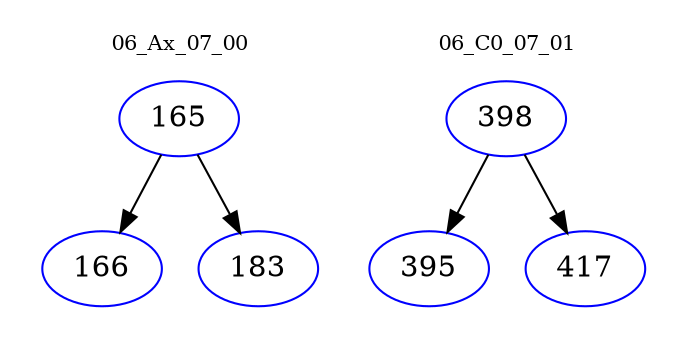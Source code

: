 digraph{
subgraph cluster_0 {
color = white
label = "06_Ax_07_00";
fontsize=10;
T0_165 [label="165", color="blue"]
T0_165 -> T0_166 [color="black"]
T0_166 [label="166", color="blue"]
T0_165 -> T0_183 [color="black"]
T0_183 [label="183", color="blue"]
}
subgraph cluster_1 {
color = white
label = "06_C0_07_01";
fontsize=10;
T1_398 [label="398", color="blue"]
T1_398 -> T1_395 [color="black"]
T1_395 [label="395", color="blue"]
T1_398 -> T1_417 [color="black"]
T1_417 [label="417", color="blue"]
}
}
